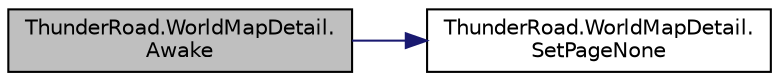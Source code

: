 digraph "ThunderRoad.WorldMapDetail.Awake"
{
 // LATEX_PDF_SIZE
  edge [fontname="Helvetica",fontsize="10",labelfontname="Helvetica",labelfontsize="10"];
  node [fontname="Helvetica",fontsize="10",shape=record];
  rankdir="LR";
  Node1 [label="ThunderRoad.WorldMapDetail.\lAwake",height=0.2,width=0.4,color="black", fillcolor="grey75", style="filled", fontcolor="black",tooltip="Awakes this instance."];
  Node1 -> Node2 [color="midnightblue",fontsize="10",style="solid",fontname="Helvetica"];
  Node2 [label="ThunderRoad.WorldMapDetail.\lSetPageNone",height=0.2,width=0.4,color="black", fillcolor="white", style="filled",URL="$class_thunder_road_1_1_world_map_detail.html#adef8755d5c5f1df2c64b744a8d874d4c",tooltip="Sets the page none."];
}
